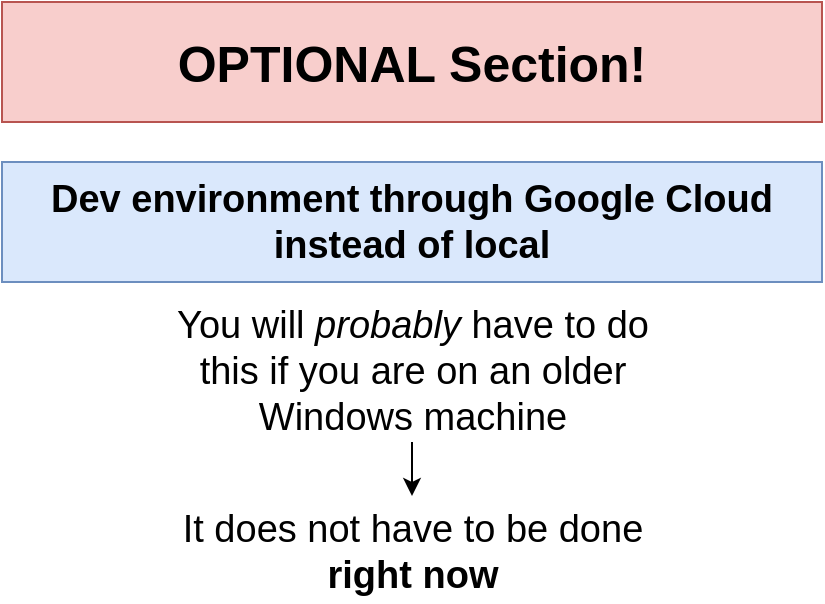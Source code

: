 <mxfile version="12.9.5" type="github" pages="3">
  <diagram id="rSPzP3prDde8Dh8pEe4E" name="01 - opt">
    <mxGraphModel dx="715" dy="352" grid="1" gridSize="10" guides="1" tooltips="1" connect="1" arrows="1" fold="1" page="1" pageScale="1" pageWidth="1920" pageHeight="1200" math="0" shadow="0">
      <root>
        <mxCell id="0" />
        <mxCell id="1" parent="0" />
        <mxCell id="Bw0DANLI-RbKTBffay0G-1" value="&lt;b style=&quot;font-size: 25px;&quot;&gt;OPTIONAL Section!&lt;/b&gt;" style="rounded=0;whiteSpace=wrap;html=1;fillColor=#f8cecc;strokeColor=#b85450;fontSize=25;" vertex="1" parent="1">
          <mxGeometry x="620" y="210" width="410" height="60" as="geometry" />
        </mxCell>
        <mxCell id="Bw0DANLI-RbKTBffay0G-2" value="&lt;span style=&quot;font-size: 19px;&quot;&gt;Dev environment through Google Cloud instead of local&lt;/span&gt;" style="rounded=0;whiteSpace=wrap;html=1;fillColor=#dae8fc;strokeColor=#6c8ebf;fontSize=19;fontStyle=1" vertex="1" parent="1">
          <mxGeometry x="620" y="290" width="410" height="60" as="geometry" />
        </mxCell>
        <mxCell id="Bw0DANLI-RbKTBffay0G-5" style="edgeStyle=orthogonalEdgeStyle;rounded=0;orthogonalLoop=1;jettySize=auto;html=1;exitX=0.5;exitY=1;exitDx=0;exitDy=0;fontSize=19;" edge="1" parent="1" source="Bw0DANLI-RbKTBffay0G-3">
          <mxGeometry relative="1" as="geometry">
            <mxPoint x="825" y="457" as="targetPoint" />
          </mxGeometry>
        </mxCell>
        <mxCell id="Bw0DANLI-RbKTBffay0G-3" value="You will &lt;i&gt;probably&lt;/i&gt;&amp;nbsp;have to do this if you are on an older Windows machine" style="text;html=1;strokeColor=none;fillColor=none;align=center;verticalAlign=middle;whiteSpace=wrap;rounded=0;fontSize=19;" vertex="1" parent="1">
          <mxGeometry x="702.5" y="360" width="245" height="70" as="geometry" />
        </mxCell>
        <mxCell id="Bw0DANLI-RbKTBffay0G-4" value="It does not have to be done &lt;b&gt;right now&lt;/b&gt;" style="text;html=1;strokeColor=none;fillColor=none;align=center;verticalAlign=middle;whiteSpace=wrap;rounded=0;fontSize=19;" vertex="1" parent="1">
          <mxGeometry x="702.5" y="460" width="245" height="50" as="geometry" />
        </mxCell>
      </root>
    </mxGraphModel>
  </diagram>
  <diagram id="tC0mYIKWT4amrGzxsR-G" name="02 - local">
    <mxGraphModel dx="834" dy="411" grid="1" gridSize="10" guides="1" tooltips="1" connect="1" arrows="1" fold="1" page="1" pageScale="1" pageWidth="1920" pageHeight="1200" math="0" shadow="0">
      <root>
        <mxCell id="boKLMqJyDJuEehNJkcJ0-0" />
        <mxCell id="boKLMqJyDJuEehNJkcJ0-1" parent="boKLMqJyDJuEehNJkcJ0-0" />
        <mxCell id="boKLMqJyDJuEehNJkcJ0-2" value="" style="rounded=0;whiteSpace=wrap;html=1;fontSize=19;fillColor=#f5f5f5;strokeColor=#666666;fontColor=#333333;" vertex="1" parent="boKLMqJyDJuEehNJkcJ0-1">
          <mxGeometry x="450" y="136.25" width="700" height="323.75" as="geometry" />
        </mxCell>
        <mxCell id="boKLMqJyDJuEehNJkcJ0-3" value="" style="strokeWidth=1;shadow=0;dashed=0;align=center;html=1;shape=mxgraph.mockup.containers.browserWindow;rSize=0;strokeColor=#666666;strokeColor2=#008cff;strokeColor3=#c4c4c4;mainText=,;recursiveResize=0;fontSize=19;" vertex="1" parent="boKLMqJyDJuEehNJkcJ0-1">
          <mxGeometry x="470" y="185" width="280" height="245" as="geometry" />
        </mxCell>
        <mxCell id="boKLMqJyDJuEehNJkcJ0-4" value="Page 1" style="strokeWidth=1;shadow=0;dashed=0;align=center;html=1;shape=mxgraph.mockup.containers.anchor;fontSize=17;fontColor=#666666;align=left;" vertex="1" parent="boKLMqJyDJuEehNJkcJ0-3">
          <mxGeometry x="60" y="12" width="110" height="26" as="geometry" />
        </mxCell>
        <mxCell id="boKLMqJyDJuEehNJkcJ0-5" value="" style="strokeWidth=1;shadow=0;dashed=0;align=center;html=1;shape=mxgraph.mockup.containers.anchor;rSize=0;fontSize=17;fontColor=#666666;align=left;" vertex="1" parent="boKLMqJyDJuEehNJkcJ0-3">
          <mxGeometry x="130" y="60" width="250" height="26" as="geometry" />
        </mxCell>
        <mxCell id="boKLMqJyDJuEehNJkcJ0-6" value="" style="rounded=0;whiteSpace=wrap;html=1;fontSize=19;fillColor=#dae8fc;strokeColor=#6c8ebf;" vertex="1" parent="boKLMqJyDJuEehNJkcJ0-1">
          <mxGeometry x="805" y="180" width="310" height="255" as="geometry" />
        </mxCell>
        <mxCell id="boKLMqJyDJuEehNJkcJ0-7" value="&lt;b&gt;Node&lt;/b&gt;" style="text;html=1;strokeColor=none;fillColor=none;align=center;verticalAlign=middle;whiteSpace=wrap;rounded=0;fontSize=19;" vertex="1" parent="boKLMqJyDJuEehNJkcJ0-1">
          <mxGeometry x="810" y="185" width="50" height="20" as="geometry" />
        </mxCell>
        <mxCell id="boKLMqJyDJuEehNJkcJ0-8" value="Pod" style="rounded=0;whiteSpace=wrap;html=1;fontSize=19;" vertex="1" parent="boKLMqJyDJuEehNJkcJ0-1">
          <mxGeometry x="830" y="210" width="120" height="60" as="geometry" />
        </mxCell>
        <mxCell id="boKLMqJyDJuEehNJkcJ0-9" value="Pod" style="rounded=0;whiteSpace=wrap;html=1;fontSize=19;" vertex="1" parent="boKLMqJyDJuEehNJkcJ0-1">
          <mxGeometry x="970" y="210" width="120" height="60" as="geometry" />
        </mxCell>
        <mxCell id="boKLMqJyDJuEehNJkcJ0-10" value="Pod" style="rounded=0;whiteSpace=wrap;html=1;fontSize=19;" vertex="1" parent="boKLMqJyDJuEehNJkcJ0-1">
          <mxGeometry x="830" y="284" width="120" height="60" as="geometry" />
        </mxCell>
        <mxCell id="boKLMqJyDJuEehNJkcJ0-11" value="Pod" style="rounded=0;whiteSpace=wrap;html=1;fontSize=19;" vertex="1" parent="boKLMqJyDJuEehNJkcJ0-1">
          <mxGeometry x="970" y="284" width="120" height="60" as="geometry" />
        </mxCell>
        <mxCell id="boKLMqJyDJuEehNJkcJ0-12" value="Pod" style="rounded=0;whiteSpace=wrap;html=1;fontSize=19;" vertex="1" parent="boKLMqJyDJuEehNJkcJ0-1">
          <mxGeometry x="830" y="357" width="120" height="60" as="geometry" />
        </mxCell>
        <mxCell id="boKLMqJyDJuEehNJkcJ0-13" value="Pod" style="rounded=0;whiteSpace=wrap;html=1;fontSize=19;" vertex="1" parent="boKLMqJyDJuEehNJkcJ0-1">
          <mxGeometry x="970" y="357" width="120" height="60" as="geometry" />
        </mxCell>
        <mxCell id="boKLMqJyDJuEehNJkcJ0-14" value="Your Computer" style="text;html=1;strokeColor=none;fillColor=none;align=center;verticalAlign=middle;whiteSpace=wrap;rounded=0;fontSize=25;fontStyle=1" vertex="1" parent="boKLMqJyDJuEehNJkcJ0-1">
          <mxGeometry x="707.5" y="142" width="185" height="20" as="geometry" />
        </mxCell>
      </root>
    </mxGraphModel>
  </diagram>
  <diagram name="03 - remote" id="eOdrxfG_Suxq-BglKmBp">
    <mxGraphModel dx="834" dy="411" grid="1" gridSize="10" guides="1" tooltips="1" connect="1" arrows="1" fold="1" page="1" pageScale="1" pageWidth="1920" pageHeight="1200" math="0" shadow="0">
      <root>
        <mxCell id="HNYPHmnMSu9Uz9vqWEcg-0" />
        <mxCell id="HNYPHmnMSu9Uz9vqWEcg-1" parent="HNYPHmnMSu9Uz9vqWEcg-0" />
        <mxCell id="HNYPHmnMSu9Uz9vqWEcg-15" value="" style="rounded=0;whiteSpace=wrap;html=1;fontSize=19;fillColor=#f5f5f5;strokeColor=#666666;fontColor=#333333;" vertex="1" parent="HNYPHmnMSu9Uz9vqWEcg-1">
          <mxGeometry x="900" y="136.25" width="340" height="323.75" as="geometry" />
        </mxCell>
        <mxCell id="HNYPHmnMSu9Uz9vqWEcg-17" style="edgeStyle=orthogonalEdgeStyle;rounded=0;orthogonalLoop=1;jettySize=auto;html=1;exitX=1;exitY=0.5;exitDx=0;exitDy=0;entryX=0;entryY=0.5;entryDx=0;entryDy=0;fontSize=25;" edge="1" parent="HNYPHmnMSu9Uz9vqWEcg-1" source="HNYPHmnMSu9Uz9vqWEcg-2" target="HNYPHmnMSu9Uz9vqWEcg-15">
          <mxGeometry relative="1" as="geometry" />
        </mxCell>
        <mxCell id="HNYPHmnMSu9Uz9vqWEcg-2" value="" style="rounded=0;whiteSpace=wrap;html=1;fontSize=19;fillColor=#f5f5f5;strokeColor=#666666;fontColor=#333333;" vertex="1" parent="HNYPHmnMSu9Uz9vqWEcg-1">
          <mxGeometry x="450" y="136.25" width="340" height="323.75" as="geometry" />
        </mxCell>
        <mxCell id="HNYPHmnMSu9Uz9vqWEcg-3" value="" style="strokeWidth=1;shadow=0;dashed=0;align=center;html=1;shape=mxgraph.mockup.containers.browserWindow;rSize=0;strokeColor=#666666;strokeColor2=#008cff;strokeColor3=#c4c4c4;mainText=,;recursiveResize=0;fontSize=19;" vertex="1" parent="HNYPHmnMSu9Uz9vqWEcg-1">
          <mxGeometry x="470" y="185" width="280" height="245" as="geometry" />
        </mxCell>
        <mxCell id="HNYPHmnMSu9Uz9vqWEcg-4" value="Page 1" style="strokeWidth=1;shadow=0;dashed=0;align=center;html=1;shape=mxgraph.mockup.containers.anchor;fontSize=17;fontColor=#666666;align=left;" vertex="1" parent="HNYPHmnMSu9Uz9vqWEcg-3">
          <mxGeometry x="60" y="12" width="110" height="26" as="geometry" />
        </mxCell>
        <mxCell id="HNYPHmnMSu9Uz9vqWEcg-5" value="" style="strokeWidth=1;shadow=0;dashed=0;align=center;html=1;shape=mxgraph.mockup.containers.anchor;rSize=0;fontSize=17;fontColor=#666666;align=left;" vertex="1" parent="HNYPHmnMSu9Uz9vqWEcg-3">
          <mxGeometry x="130" y="60" width="250" height="26" as="geometry" />
        </mxCell>
        <mxCell id="HNYPHmnMSu9Uz9vqWEcg-6" value="" style="rounded=0;whiteSpace=wrap;html=1;fontSize=19;fillColor=#dae8fc;strokeColor=#6c8ebf;" vertex="1" parent="HNYPHmnMSu9Uz9vqWEcg-1">
          <mxGeometry x="915" y="185" width="310" height="255" as="geometry" />
        </mxCell>
        <mxCell id="HNYPHmnMSu9Uz9vqWEcg-7" value="&lt;b&gt;Node&lt;/b&gt;" style="text;html=1;strokeColor=none;fillColor=none;align=center;verticalAlign=middle;whiteSpace=wrap;rounded=0;fontSize=19;" vertex="1" parent="HNYPHmnMSu9Uz9vqWEcg-1">
          <mxGeometry x="920" y="190" width="50" height="20" as="geometry" />
        </mxCell>
        <mxCell id="HNYPHmnMSu9Uz9vqWEcg-8" value="Pod" style="rounded=0;whiteSpace=wrap;html=1;fontSize=19;" vertex="1" parent="HNYPHmnMSu9Uz9vqWEcg-1">
          <mxGeometry x="940" y="215" width="120" height="60" as="geometry" />
        </mxCell>
        <mxCell id="HNYPHmnMSu9Uz9vqWEcg-9" value="Pod" style="rounded=0;whiteSpace=wrap;html=1;fontSize=19;" vertex="1" parent="HNYPHmnMSu9Uz9vqWEcg-1">
          <mxGeometry x="1080" y="215" width="120" height="60" as="geometry" />
        </mxCell>
        <mxCell id="HNYPHmnMSu9Uz9vqWEcg-10" value="Pod" style="rounded=0;whiteSpace=wrap;html=1;fontSize=19;" vertex="1" parent="HNYPHmnMSu9Uz9vqWEcg-1">
          <mxGeometry x="940" y="289" width="120" height="60" as="geometry" />
        </mxCell>
        <mxCell id="HNYPHmnMSu9Uz9vqWEcg-11" value="Pod" style="rounded=0;whiteSpace=wrap;html=1;fontSize=19;" vertex="1" parent="HNYPHmnMSu9Uz9vqWEcg-1">
          <mxGeometry x="1080" y="289" width="120" height="60" as="geometry" />
        </mxCell>
        <mxCell id="HNYPHmnMSu9Uz9vqWEcg-12" value="Pod" style="rounded=0;whiteSpace=wrap;html=1;fontSize=19;" vertex="1" parent="HNYPHmnMSu9Uz9vqWEcg-1">
          <mxGeometry x="940" y="362" width="120" height="60" as="geometry" />
        </mxCell>
        <mxCell id="HNYPHmnMSu9Uz9vqWEcg-13" value="Pod" style="rounded=0;whiteSpace=wrap;html=1;fontSize=19;" vertex="1" parent="HNYPHmnMSu9Uz9vqWEcg-1">
          <mxGeometry x="1080" y="362" width="120" height="60" as="geometry" />
        </mxCell>
        <mxCell id="HNYPHmnMSu9Uz9vqWEcg-14" value="Your Computer" style="text;html=1;strokeColor=none;fillColor=none;align=center;verticalAlign=middle;whiteSpace=wrap;rounded=0;fontSize=25;fontStyle=1" vertex="1" parent="HNYPHmnMSu9Uz9vqWEcg-1">
          <mxGeometry x="527.5" y="150" width="185" height="20" as="geometry" />
        </mxCell>
        <mxCell id="HNYPHmnMSu9Uz9vqWEcg-16" value="Google Cloud VM" style="text;html=1;strokeColor=none;fillColor=none;align=center;verticalAlign=middle;whiteSpace=wrap;rounded=0;fontSize=25;fontStyle=1" vertex="1" parent="HNYPHmnMSu9Uz9vqWEcg-1">
          <mxGeometry x="948.75" y="150" width="242.5" height="20" as="geometry" />
        </mxCell>
      </root>
    </mxGraphModel>
  </diagram>
</mxfile>
